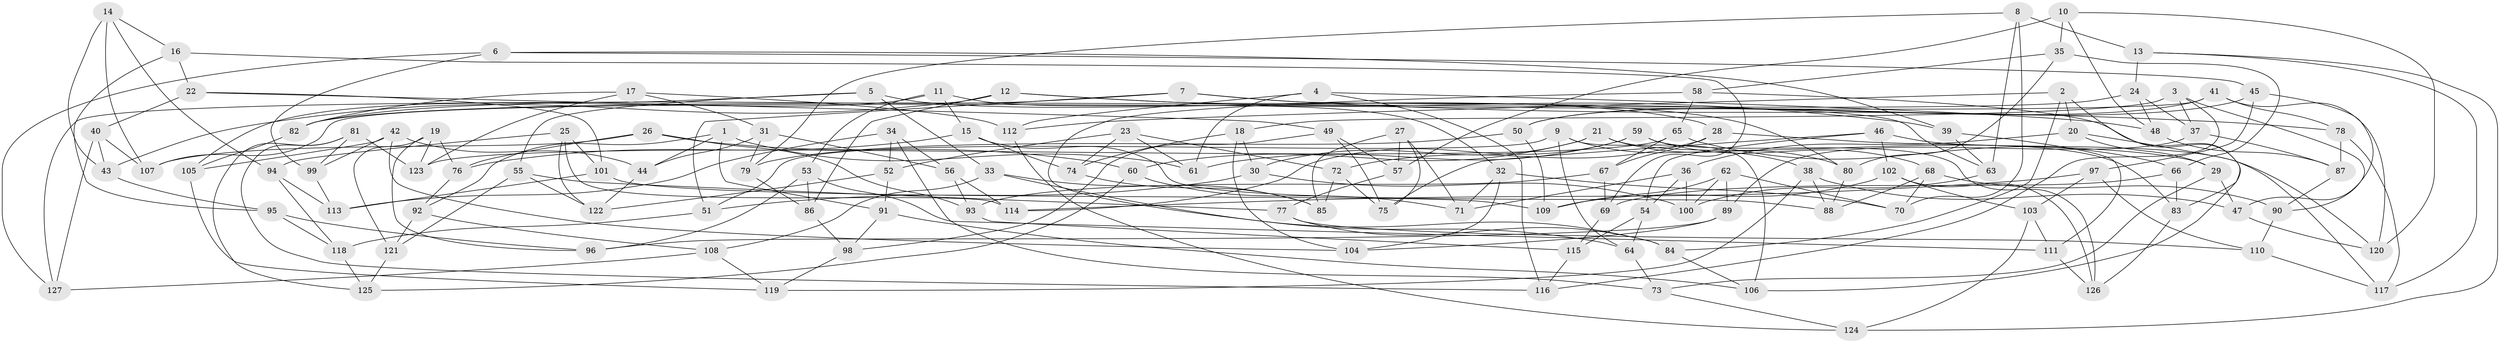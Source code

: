 // Generated by graph-tools (version 1.1) at 2025/11/02/27/25 16:11:50]
// undirected, 127 vertices, 254 edges
graph export_dot {
graph [start="1"]
  node [color=gray90,style=filled];
  1;
  2;
  3;
  4;
  5;
  6;
  7;
  8;
  9;
  10;
  11;
  12;
  13;
  14;
  15;
  16;
  17;
  18;
  19;
  20;
  21;
  22;
  23;
  24;
  25;
  26;
  27;
  28;
  29;
  30;
  31;
  32;
  33;
  34;
  35;
  36;
  37;
  38;
  39;
  40;
  41;
  42;
  43;
  44;
  45;
  46;
  47;
  48;
  49;
  50;
  51;
  52;
  53;
  54;
  55;
  56;
  57;
  58;
  59;
  60;
  61;
  62;
  63;
  64;
  65;
  66;
  67;
  68;
  69;
  70;
  71;
  72;
  73;
  74;
  75;
  76;
  77;
  78;
  79;
  80;
  81;
  82;
  83;
  84;
  85;
  86;
  87;
  88;
  89;
  90;
  91;
  92;
  93;
  94;
  95;
  96;
  97;
  98;
  99;
  100;
  101;
  102;
  103;
  104;
  105;
  106;
  107;
  108;
  109;
  110;
  111;
  112;
  113;
  114;
  115;
  116;
  117;
  118;
  119;
  120;
  121;
  122;
  123;
  124;
  125;
  126;
  127;
  1 -- 44;
  1 -- 92;
  1 -- 91;
  1 -- 61;
  2 -- 84;
  2 -- 20;
  2 -- 83;
  2 -- 112;
  3 -- 116;
  3 -- 18;
  3 -- 90;
  3 -- 37;
  4 -- 116;
  4 -- 48;
  4 -- 112;
  4 -- 61;
  5 -- 127;
  5 -- 33;
  5 -- 55;
  5 -- 28;
  6 -- 39;
  6 -- 45;
  6 -- 99;
  6 -- 127;
  7 -- 63;
  7 -- 82;
  7 -- 51;
  7 -- 78;
  8 -- 70;
  8 -- 63;
  8 -- 79;
  8 -- 13;
  9 -- 51;
  9 -- 106;
  9 -- 38;
  9 -- 64;
  10 -- 35;
  10 -- 57;
  10 -- 48;
  10 -- 120;
  11 -- 32;
  11 -- 105;
  11 -- 15;
  11 -- 53;
  12 -- 86;
  12 -- 43;
  12 -- 80;
  12 -- 39;
  13 -- 117;
  13 -- 24;
  13 -- 124;
  14 -- 43;
  14 -- 107;
  14 -- 94;
  14 -- 16;
  15 -- 76;
  15 -- 88;
  15 -- 74;
  16 -- 22;
  16 -- 69;
  16 -- 95;
  17 -- 112;
  17 -- 31;
  17 -- 82;
  17 -- 123;
  18 -- 30;
  18 -- 104;
  18 -- 74;
  19 -- 123;
  19 -- 96;
  19 -- 76;
  19 -- 121;
  20 -- 36;
  20 -- 117;
  20 -- 29;
  21 -- 60;
  21 -- 30;
  21 -- 83;
  21 -- 80;
  22 -- 40;
  22 -- 49;
  22 -- 101;
  23 -- 72;
  23 -- 52;
  23 -- 61;
  23 -- 74;
  24 -- 82;
  24 -- 48;
  24 -- 37;
  25 -- 94;
  25 -- 101;
  25 -- 122;
  25 -- 114;
  26 -- 76;
  26 -- 60;
  26 -- 107;
  26 -- 93;
  27 -- 71;
  27 -- 85;
  27 -- 57;
  27 -- 75;
  28 -- 67;
  28 -- 72;
  28 -- 29;
  29 -- 73;
  29 -- 47;
  30 -- 100;
  30 -- 51;
  31 -- 56;
  31 -- 44;
  31 -- 79;
  32 -- 71;
  32 -- 104;
  32 -- 70;
  33 -- 108;
  33 -- 84;
  33 -- 85;
  34 -- 73;
  34 -- 52;
  34 -- 113;
  34 -- 56;
  35 -- 80;
  35 -- 66;
  35 -- 58;
  36 -- 71;
  36 -- 54;
  36 -- 100;
  37 -- 89;
  37 -- 87;
  38 -- 119;
  38 -- 88;
  38 -- 47;
  39 -- 111;
  39 -- 63;
  40 -- 107;
  40 -- 127;
  40 -- 43;
  41 -- 50;
  41 -- 120;
  41 -- 78;
  41 -- 107;
  42 -- 44;
  42 -- 104;
  42 -- 105;
  42 -- 99;
  43 -- 95;
  44 -- 122;
  45 -- 97;
  45 -- 50;
  45 -- 47;
  46 -- 54;
  46 -- 75;
  46 -- 120;
  46 -- 102;
  47 -- 120;
  48 -- 87;
  49 -- 75;
  49 -- 98;
  49 -- 57;
  50 -- 109;
  50 -- 79;
  51 -- 118;
  52 -- 122;
  52 -- 91;
  53 -- 96;
  53 -- 86;
  53 -- 111;
  54 -- 64;
  54 -- 115;
  55 -- 122;
  55 -- 121;
  55 -- 77;
  56 -- 114;
  56 -- 93;
  57 -- 77;
  58 -- 64;
  58 -- 65;
  58 -- 106;
  59 -- 68;
  59 -- 61;
  59 -- 126;
  59 -- 114;
  60 -- 71;
  60 -- 125;
  62 -- 109;
  62 -- 89;
  62 -- 100;
  62 -- 70;
  63 -- 100;
  64 -- 73;
  65 -- 66;
  65 -- 67;
  65 -- 123;
  66 -- 69;
  66 -- 83;
  67 -- 69;
  67 -- 93;
  68 -- 88;
  68 -- 90;
  68 -- 70;
  69 -- 115;
  72 -- 85;
  72 -- 75;
  73 -- 124;
  74 -- 85;
  76 -- 92;
  77 -- 110;
  77 -- 84;
  78 -- 87;
  78 -- 117;
  79 -- 86;
  80 -- 88;
  81 -- 99;
  81 -- 116;
  81 -- 123;
  81 -- 125;
  82 -- 105;
  83 -- 126;
  84 -- 106;
  86 -- 98;
  87 -- 90;
  89 -- 96;
  89 -- 104;
  90 -- 110;
  91 -- 106;
  91 -- 98;
  92 -- 121;
  92 -- 108;
  93 -- 115;
  94 -- 118;
  94 -- 113;
  95 -- 96;
  95 -- 118;
  97 -- 114;
  97 -- 110;
  97 -- 103;
  98 -- 119;
  99 -- 113;
  101 -- 109;
  101 -- 113;
  102 -- 103;
  102 -- 126;
  102 -- 109;
  103 -- 124;
  103 -- 111;
  105 -- 119;
  108 -- 119;
  108 -- 127;
  110 -- 117;
  111 -- 126;
  112 -- 124;
  115 -- 116;
  118 -- 125;
  121 -- 125;
}

